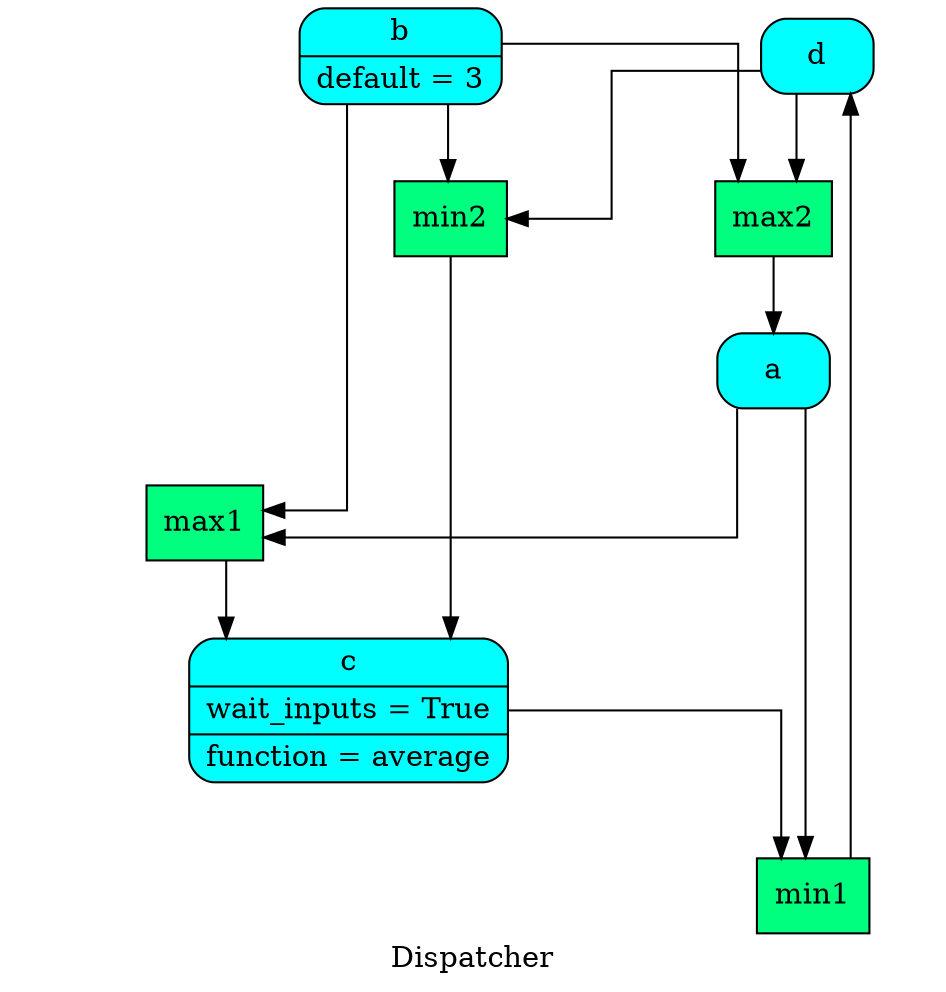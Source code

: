 digraph Dispatcher {
	graph [ratio=1]
	node [style=filled]
	label = "Dispatcher"
	splines = ortho
		Dispatcher_4028652557604299651 [label="{ d  }" fillcolor=cyan shape=Mrecord]
		Dispatcher_7232732894220705908 [label="{ min2  }" fillcolor=springgreen shape=record]
		Dispatcher_7551781298704745221 [label="{ max1  }" fillcolor=springgreen shape=record]
		"Dispatcher_-1739731674132073175" [label="{ c | wait_inputs = True | function = average }" fillcolor=cyan shape=Mrecord]
		"Dispatcher_-8503278920192876870" [label="{ a  }" fillcolor=cyan shape=Mrecord]
		"Dispatcher_-3117625956851900853" [label="{ b | default = 3 }" fillcolor=cyan shape=Mrecord]
		"Dispatcher_-8245729705987209988" [label="{ max2  }" fillcolor=springgreen shape=record]
		"Dispatcher_-1514320842235185810" [label="{ min1  }" fillcolor=springgreen shape=record]
			Dispatcher_4028652557604299651 -> "Dispatcher_-8245729705987209988"
			Dispatcher_4028652557604299651 -> Dispatcher_7232732894220705908
			Dispatcher_7232732894220705908 -> "Dispatcher_-1739731674132073175"
			Dispatcher_7551781298704745221 -> "Dispatcher_-1739731674132073175"
			"Dispatcher_-1739731674132073175" -> "Dispatcher_-1514320842235185810"
			"Dispatcher_-8503278920192876870" -> Dispatcher_7551781298704745221
			"Dispatcher_-8503278920192876870" -> "Dispatcher_-1514320842235185810"
			"Dispatcher_-3117625956851900853" -> "Dispatcher_-8245729705987209988"
			"Dispatcher_-3117625956851900853" -> Dispatcher_7232732894220705908
			"Dispatcher_-3117625956851900853" -> Dispatcher_7551781298704745221
			"Dispatcher_-8245729705987209988" -> "Dispatcher_-8503278920192876870"
			"Dispatcher_-1514320842235185810" -> Dispatcher_4028652557604299651
}